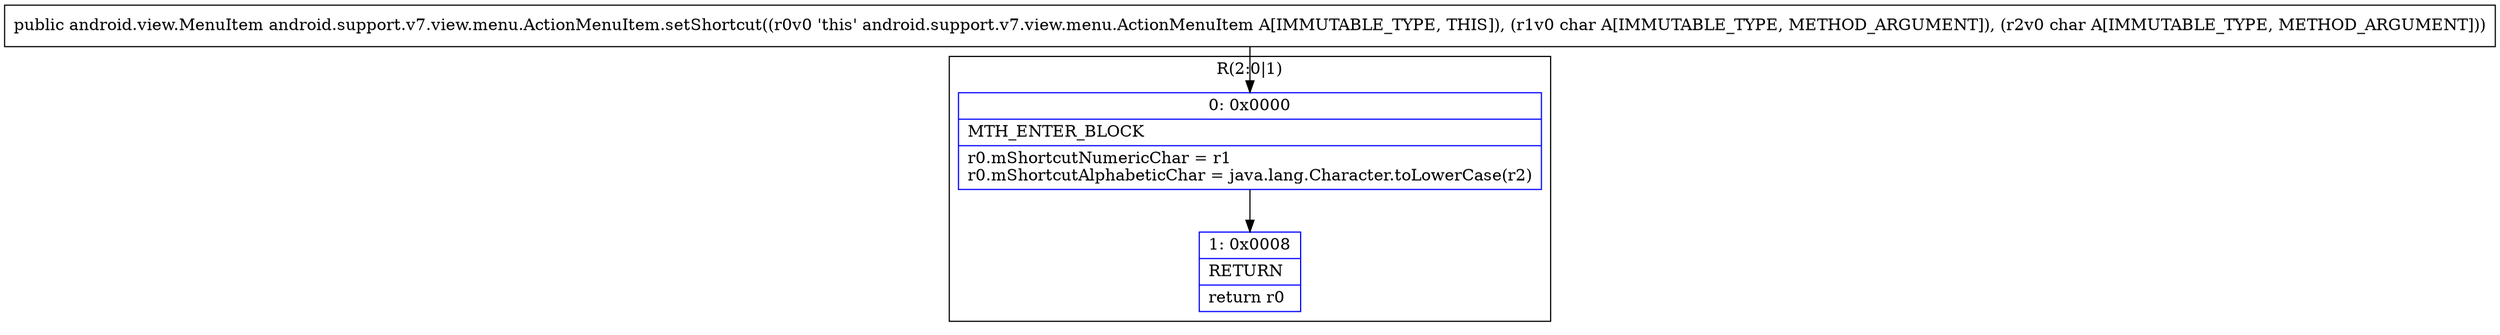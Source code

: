 digraph "CFG forandroid.support.v7.view.menu.ActionMenuItem.setShortcut(CC)Landroid\/view\/MenuItem;" {
subgraph cluster_Region_105175791 {
label = "R(2:0|1)";
node [shape=record,color=blue];
Node_0 [shape=record,label="{0\:\ 0x0000|MTH_ENTER_BLOCK\l|r0.mShortcutNumericChar = r1\lr0.mShortcutAlphabeticChar = java.lang.Character.toLowerCase(r2)\l}"];
Node_1 [shape=record,label="{1\:\ 0x0008|RETURN\l|return r0\l}"];
}
MethodNode[shape=record,label="{public android.view.MenuItem android.support.v7.view.menu.ActionMenuItem.setShortcut((r0v0 'this' android.support.v7.view.menu.ActionMenuItem A[IMMUTABLE_TYPE, THIS]), (r1v0 char A[IMMUTABLE_TYPE, METHOD_ARGUMENT]), (r2v0 char A[IMMUTABLE_TYPE, METHOD_ARGUMENT])) }"];
MethodNode -> Node_0;
Node_0 -> Node_1;
}

